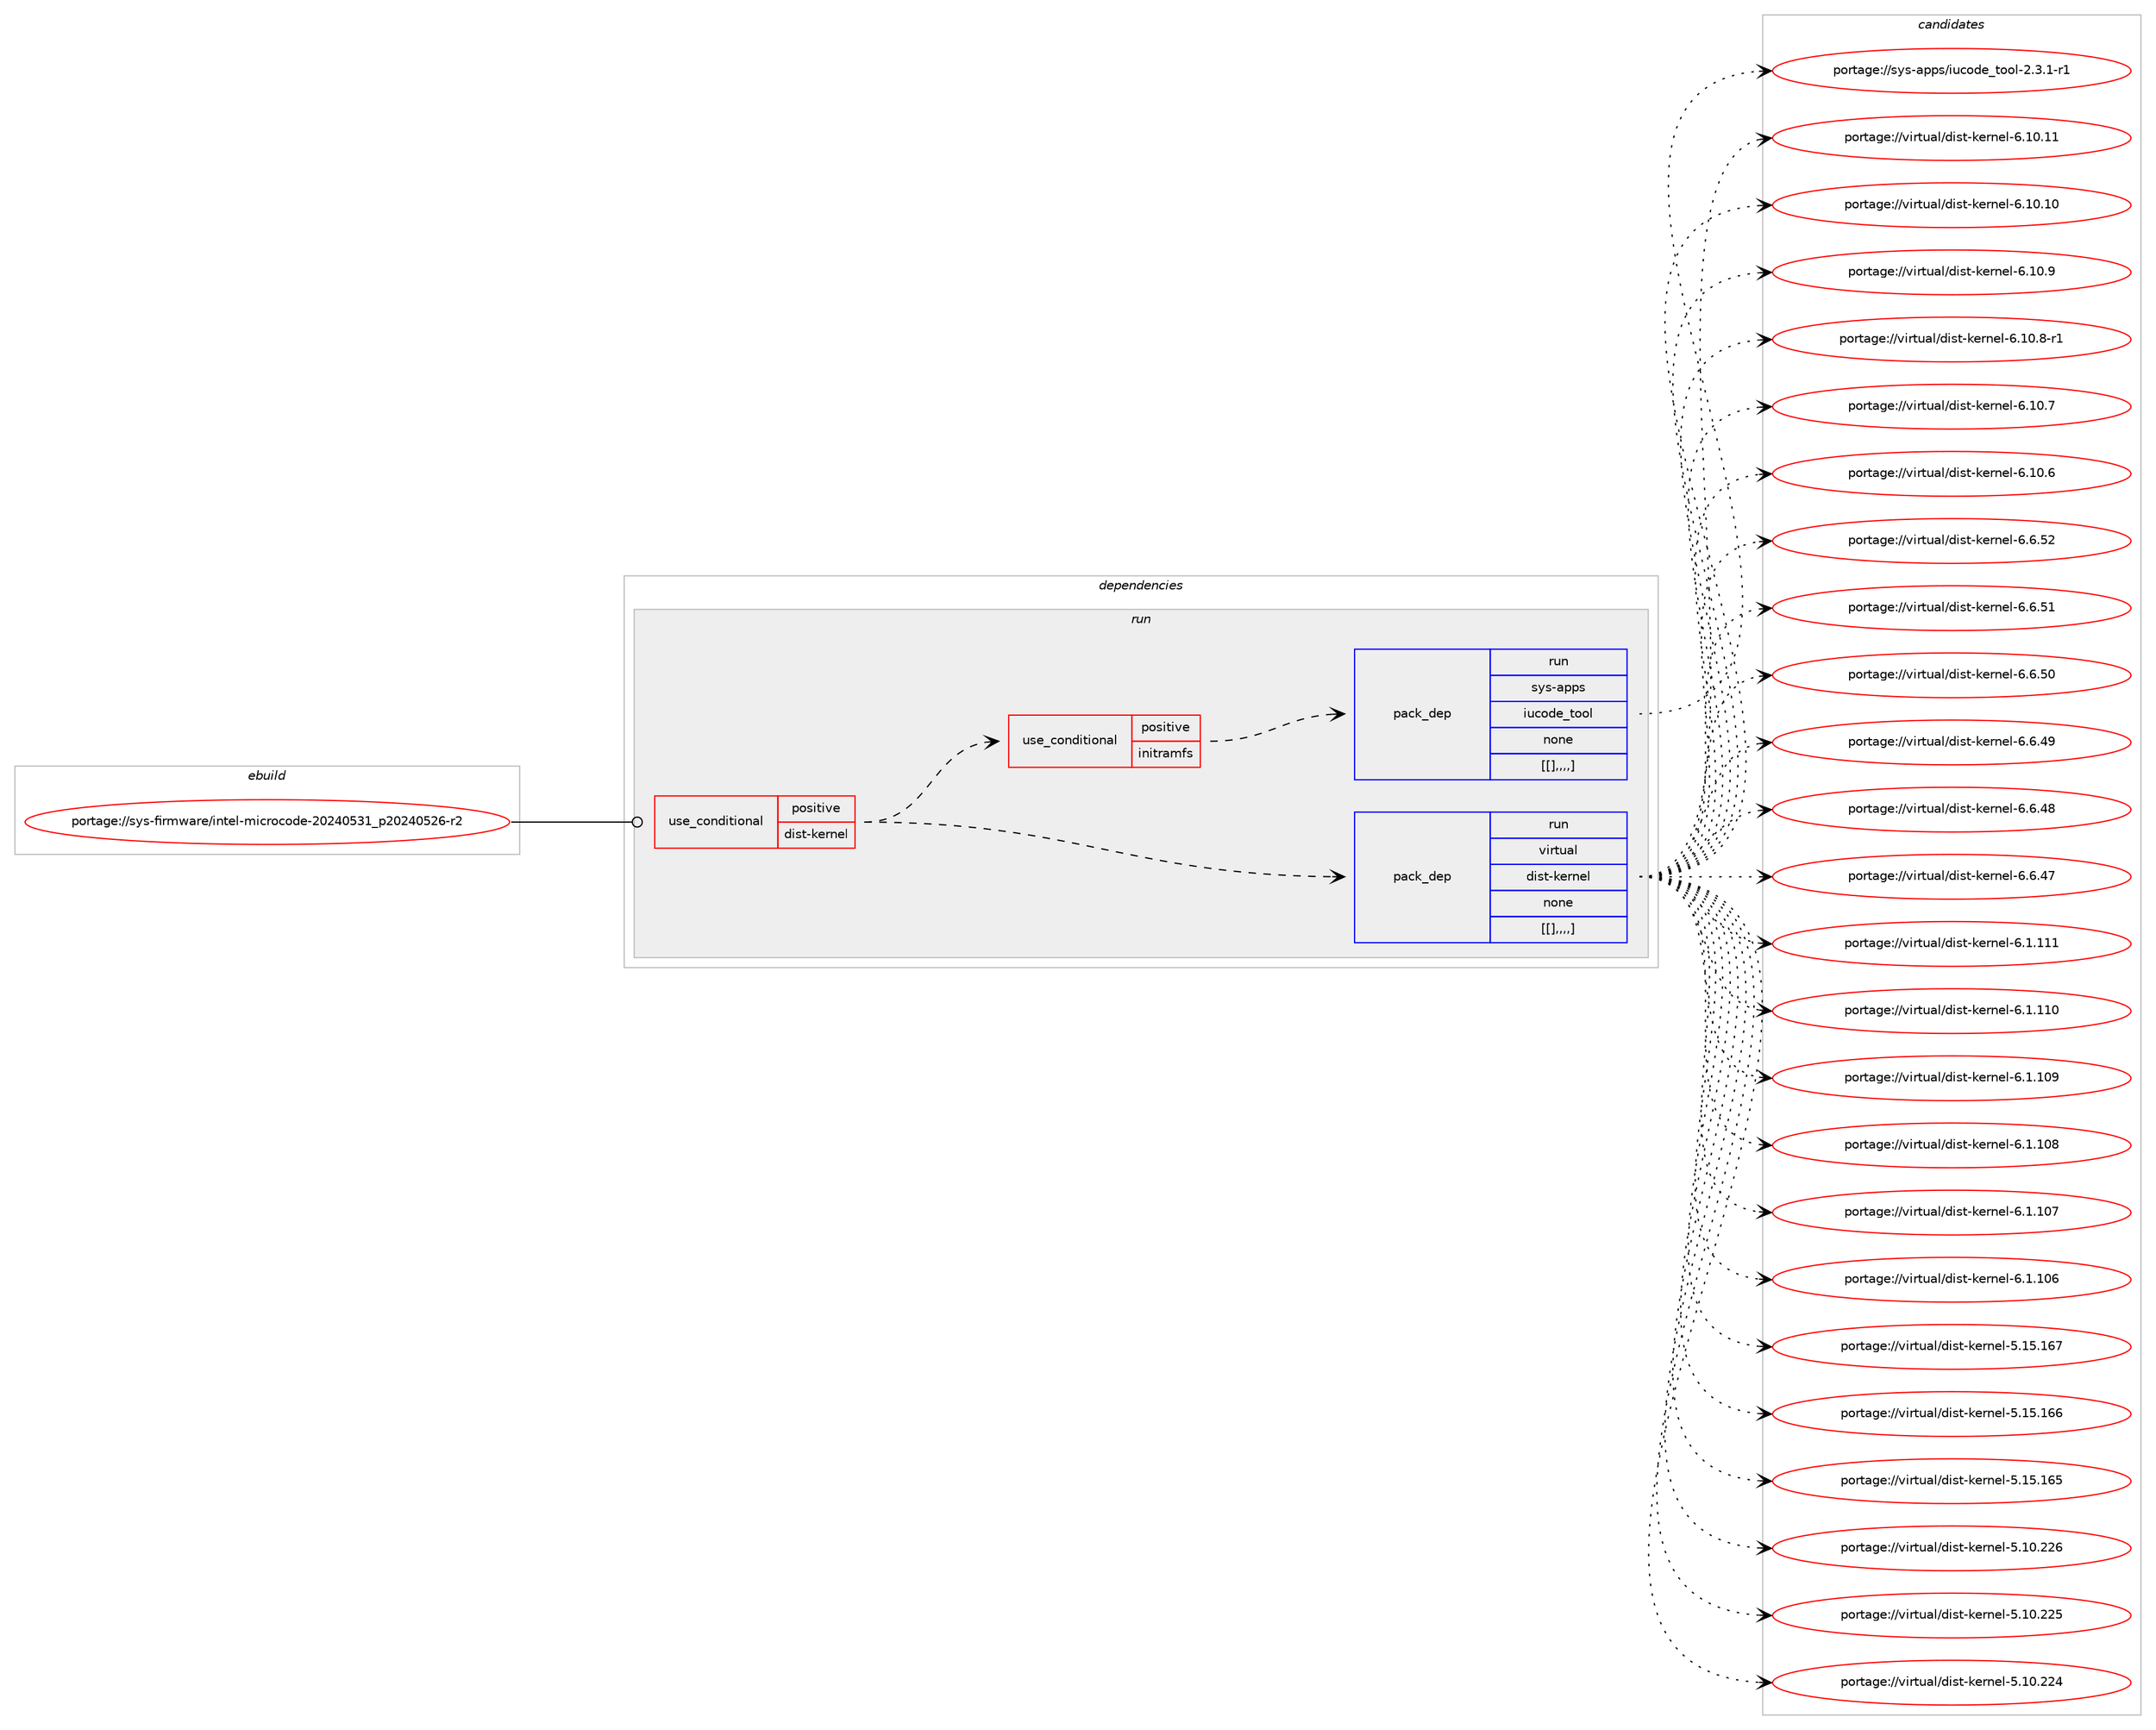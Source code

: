digraph prolog {

# *************
# Graph options
# *************

newrank=true;
concentrate=true;
compound=true;
graph [rankdir=LR,fontname=Helvetica,fontsize=10,ranksep=1.5];#, ranksep=2.5, nodesep=0.2];
edge  [arrowhead=vee];
node  [fontname=Helvetica,fontsize=10];

# **********
# The ebuild
# **********

subgraph cluster_leftcol {
color=gray;
label=<<i>ebuild</i>>;
id [label="portage://sys-firmware/intel-microcode-20240531_p20240526-r2", color=red, width=4, href="../sys-firmware/intel-microcode-20240531_p20240526-r2.svg"];
}

# ****************
# The dependencies
# ****************

subgraph cluster_midcol {
color=gray;
label=<<i>dependencies</i>>;
subgraph cluster_compile {
fillcolor="#eeeeee";
style=filled;
label=<<i>compile</i>>;
}
subgraph cluster_compileandrun {
fillcolor="#eeeeee";
style=filled;
label=<<i>compile and run</i>>;
}
subgraph cluster_run {
fillcolor="#eeeeee";
style=filled;
label=<<i>run</i>>;
subgraph cond120613 {
dependency447817 [label=<<TABLE BORDER="0" CELLBORDER="1" CELLSPACING="0" CELLPADDING="4"><TR><TD ROWSPAN="3" CELLPADDING="10">use_conditional</TD></TR><TR><TD>positive</TD></TR><TR><TD>dist-kernel</TD></TR></TABLE>>, shape=none, color=red];
subgraph pack324224 {
dependency447818 [label=<<TABLE BORDER="0" CELLBORDER="1" CELLSPACING="0" CELLPADDING="4" WIDTH="220"><TR><TD ROWSPAN="6" CELLPADDING="30">pack_dep</TD></TR><TR><TD WIDTH="110">run</TD></TR><TR><TD>virtual</TD></TR><TR><TD>dist-kernel</TD></TR><TR><TD>none</TD></TR><TR><TD>[[],,,,]</TD></TR></TABLE>>, shape=none, color=blue];
}
dependency447817:e -> dependency447818:w [weight=20,style="dashed",arrowhead="vee"];
subgraph cond120614 {
dependency447819 [label=<<TABLE BORDER="0" CELLBORDER="1" CELLSPACING="0" CELLPADDING="4"><TR><TD ROWSPAN="3" CELLPADDING="10">use_conditional</TD></TR><TR><TD>positive</TD></TR><TR><TD>initramfs</TD></TR></TABLE>>, shape=none, color=red];
subgraph pack324225 {
dependency447820 [label=<<TABLE BORDER="0" CELLBORDER="1" CELLSPACING="0" CELLPADDING="4" WIDTH="220"><TR><TD ROWSPAN="6" CELLPADDING="30">pack_dep</TD></TR><TR><TD WIDTH="110">run</TD></TR><TR><TD>sys-apps</TD></TR><TR><TD>iucode_tool</TD></TR><TR><TD>none</TD></TR><TR><TD>[[],,,,]</TD></TR></TABLE>>, shape=none, color=blue];
}
dependency447819:e -> dependency447820:w [weight=20,style="dashed",arrowhead="vee"];
}
dependency447817:e -> dependency447819:w [weight=20,style="dashed",arrowhead="vee"];
}
id:e -> dependency447817:w [weight=20,style="solid",arrowhead="odot"];
}
}

# **************
# The candidates
# **************

subgraph cluster_choices {
rank=same;
color=gray;
label=<<i>candidates</i>>;

subgraph choice324224 {
color=black;
nodesep=1;
choice1181051141161179710847100105115116451071011141101011084554464948464949 [label="portage://virtual/dist-kernel-6.10.11", color=red, width=4,href="../virtual/dist-kernel-6.10.11.svg"];
choice1181051141161179710847100105115116451071011141101011084554464948464948 [label="portage://virtual/dist-kernel-6.10.10", color=red, width=4,href="../virtual/dist-kernel-6.10.10.svg"];
choice11810511411611797108471001051151164510710111411010110845544649484657 [label="portage://virtual/dist-kernel-6.10.9", color=red, width=4,href="../virtual/dist-kernel-6.10.9.svg"];
choice118105114116117971084710010511511645107101114110101108455446494846564511449 [label="portage://virtual/dist-kernel-6.10.8-r1", color=red, width=4,href="../virtual/dist-kernel-6.10.8-r1.svg"];
choice11810511411611797108471001051151164510710111411010110845544649484655 [label="portage://virtual/dist-kernel-6.10.7", color=red, width=4,href="../virtual/dist-kernel-6.10.7.svg"];
choice11810511411611797108471001051151164510710111411010110845544649484654 [label="portage://virtual/dist-kernel-6.10.6", color=red, width=4,href="../virtual/dist-kernel-6.10.6.svg"];
choice11810511411611797108471001051151164510710111411010110845544654465350 [label="portage://virtual/dist-kernel-6.6.52", color=red, width=4,href="../virtual/dist-kernel-6.6.52.svg"];
choice11810511411611797108471001051151164510710111411010110845544654465349 [label="portage://virtual/dist-kernel-6.6.51", color=red, width=4,href="../virtual/dist-kernel-6.6.51.svg"];
choice11810511411611797108471001051151164510710111411010110845544654465348 [label="portage://virtual/dist-kernel-6.6.50", color=red, width=4,href="../virtual/dist-kernel-6.6.50.svg"];
choice11810511411611797108471001051151164510710111411010110845544654465257 [label="portage://virtual/dist-kernel-6.6.49", color=red, width=4,href="../virtual/dist-kernel-6.6.49.svg"];
choice11810511411611797108471001051151164510710111411010110845544654465256 [label="portage://virtual/dist-kernel-6.6.48", color=red, width=4,href="../virtual/dist-kernel-6.6.48.svg"];
choice11810511411611797108471001051151164510710111411010110845544654465255 [label="portage://virtual/dist-kernel-6.6.47", color=red, width=4,href="../virtual/dist-kernel-6.6.47.svg"];
choice1181051141161179710847100105115116451071011141101011084554464946494949 [label="portage://virtual/dist-kernel-6.1.111", color=red, width=4,href="../virtual/dist-kernel-6.1.111.svg"];
choice1181051141161179710847100105115116451071011141101011084554464946494948 [label="portage://virtual/dist-kernel-6.1.110", color=red, width=4,href="../virtual/dist-kernel-6.1.110.svg"];
choice1181051141161179710847100105115116451071011141101011084554464946494857 [label="portage://virtual/dist-kernel-6.1.109", color=red, width=4,href="../virtual/dist-kernel-6.1.109.svg"];
choice1181051141161179710847100105115116451071011141101011084554464946494856 [label="portage://virtual/dist-kernel-6.1.108", color=red, width=4,href="../virtual/dist-kernel-6.1.108.svg"];
choice1181051141161179710847100105115116451071011141101011084554464946494855 [label="portage://virtual/dist-kernel-6.1.107", color=red, width=4,href="../virtual/dist-kernel-6.1.107.svg"];
choice1181051141161179710847100105115116451071011141101011084554464946494854 [label="portage://virtual/dist-kernel-6.1.106", color=red, width=4,href="../virtual/dist-kernel-6.1.106.svg"];
choice118105114116117971084710010511511645107101114110101108455346495346495455 [label="portage://virtual/dist-kernel-5.15.167", color=red, width=4,href="../virtual/dist-kernel-5.15.167.svg"];
choice118105114116117971084710010511511645107101114110101108455346495346495454 [label="portage://virtual/dist-kernel-5.15.166", color=red, width=4,href="../virtual/dist-kernel-5.15.166.svg"];
choice118105114116117971084710010511511645107101114110101108455346495346495453 [label="portage://virtual/dist-kernel-5.15.165", color=red, width=4,href="../virtual/dist-kernel-5.15.165.svg"];
choice118105114116117971084710010511511645107101114110101108455346494846505054 [label="portage://virtual/dist-kernel-5.10.226", color=red, width=4,href="../virtual/dist-kernel-5.10.226.svg"];
choice118105114116117971084710010511511645107101114110101108455346494846505053 [label="portage://virtual/dist-kernel-5.10.225", color=red, width=4,href="../virtual/dist-kernel-5.10.225.svg"];
choice118105114116117971084710010511511645107101114110101108455346494846505052 [label="portage://virtual/dist-kernel-5.10.224", color=red, width=4,href="../virtual/dist-kernel-5.10.224.svg"];
dependency447818:e -> choice1181051141161179710847100105115116451071011141101011084554464948464949:w [style=dotted,weight="100"];
dependency447818:e -> choice1181051141161179710847100105115116451071011141101011084554464948464948:w [style=dotted,weight="100"];
dependency447818:e -> choice11810511411611797108471001051151164510710111411010110845544649484657:w [style=dotted,weight="100"];
dependency447818:e -> choice118105114116117971084710010511511645107101114110101108455446494846564511449:w [style=dotted,weight="100"];
dependency447818:e -> choice11810511411611797108471001051151164510710111411010110845544649484655:w [style=dotted,weight="100"];
dependency447818:e -> choice11810511411611797108471001051151164510710111411010110845544649484654:w [style=dotted,weight="100"];
dependency447818:e -> choice11810511411611797108471001051151164510710111411010110845544654465350:w [style=dotted,weight="100"];
dependency447818:e -> choice11810511411611797108471001051151164510710111411010110845544654465349:w [style=dotted,weight="100"];
dependency447818:e -> choice11810511411611797108471001051151164510710111411010110845544654465348:w [style=dotted,weight="100"];
dependency447818:e -> choice11810511411611797108471001051151164510710111411010110845544654465257:w [style=dotted,weight="100"];
dependency447818:e -> choice11810511411611797108471001051151164510710111411010110845544654465256:w [style=dotted,weight="100"];
dependency447818:e -> choice11810511411611797108471001051151164510710111411010110845544654465255:w [style=dotted,weight="100"];
dependency447818:e -> choice1181051141161179710847100105115116451071011141101011084554464946494949:w [style=dotted,weight="100"];
dependency447818:e -> choice1181051141161179710847100105115116451071011141101011084554464946494948:w [style=dotted,weight="100"];
dependency447818:e -> choice1181051141161179710847100105115116451071011141101011084554464946494857:w [style=dotted,weight="100"];
dependency447818:e -> choice1181051141161179710847100105115116451071011141101011084554464946494856:w [style=dotted,weight="100"];
dependency447818:e -> choice1181051141161179710847100105115116451071011141101011084554464946494855:w [style=dotted,weight="100"];
dependency447818:e -> choice1181051141161179710847100105115116451071011141101011084554464946494854:w [style=dotted,weight="100"];
dependency447818:e -> choice118105114116117971084710010511511645107101114110101108455346495346495455:w [style=dotted,weight="100"];
dependency447818:e -> choice118105114116117971084710010511511645107101114110101108455346495346495454:w [style=dotted,weight="100"];
dependency447818:e -> choice118105114116117971084710010511511645107101114110101108455346495346495453:w [style=dotted,weight="100"];
dependency447818:e -> choice118105114116117971084710010511511645107101114110101108455346494846505054:w [style=dotted,weight="100"];
dependency447818:e -> choice118105114116117971084710010511511645107101114110101108455346494846505053:w [style=dotted,weight="100"];
dependency447818:e -> choice118105114116117971084710010511511645107101114110101108455346494846505052:w [style=dotted,weight="100"];
}
subgraph choice324225 {
color=black;
nodesep=1;
choice11512111545971121121154710511799111100101951161111111084550465146494511449 [label="portage://sys-apps/iucode_tool-2.3.1-r1", color=red, width=4,href="../sys-apps/iucode_tool-2.3.1-r1.svg"];
dependency447820:e -> choice11512111545971121121154710511799111100101951161111111084550465146494511449:w [style=dotted,weight="100"];
}
}

}
